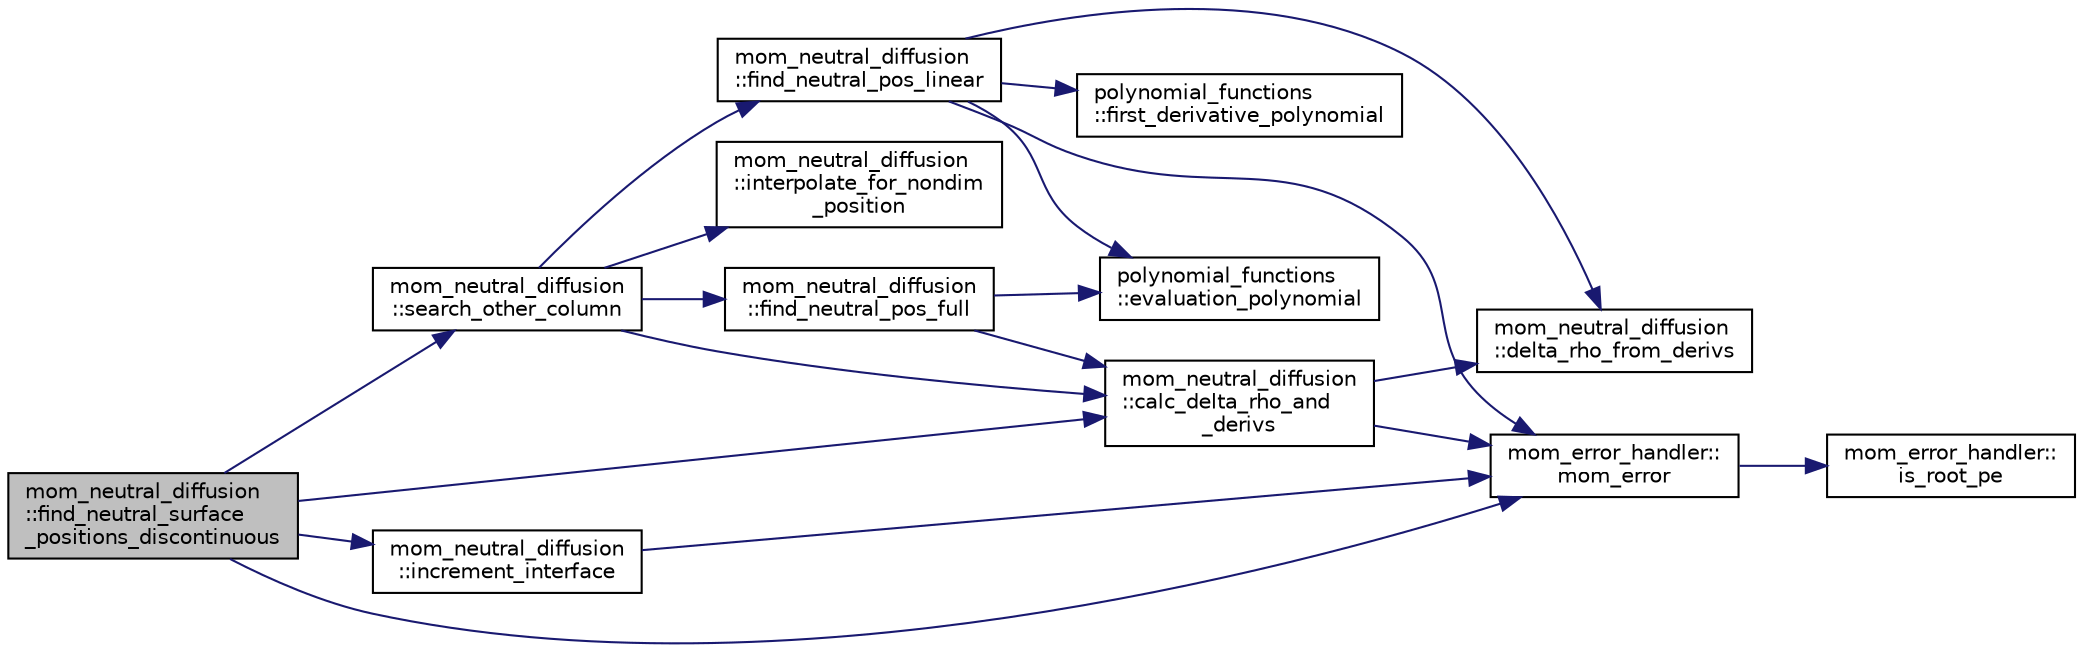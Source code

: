 digraph "mom_neutral_diffusion::find_neutral_surface_positions_discontinuous"
{
 // INTERACTIVE_SVG=YES
 // LATEX_PDF_SIZE
  edge [fontname="Helvetica",fontsize="10",labelfontname="Helvetica",labelfontsize="10"];
  node [fontname="Helvetica",fontsize="10",shape=record];
  rankdir="LR";
  Node1 [label="mom_neutral_diffusion\l::find_neutral_surface\l_positions_discontinuous",height=0.2,width=0.4,color="black", fillcolor="grey75", style="filled", fontcolor="black",tooltip="Higher order version of find_neutral_surface_positions. Returns positions within left/right columns o..."];
  Node1 -> Node2 [color="midnightblue",fontsize="10",style="solid",fontname="Helvetica"];
  Node2 [label="mom_neutral_diffusion\l::calc_delta_rho_and\l_derivs",height=0.2,width=0.4,color="black", fillcolor="white", style="filled",URL="$namespacemom__neutral__diffusion.html#a096623adeec0973cbb99cb9048946ad3",tooltip="Calculate the difference in density between two points in a variety of ways."];
  Node2 -> Node3 [color="midnightblue",fontsize="10",style="solid",fontname="Helvetica"];
  Node3 [label="mom_neutral_diffusion\l::delta_rho_from_derivs",height=0.2,width=0.4,color="black", fillcolor="white", style="filled",URL="$namespacemom__neutral__diffusion.html#ae0420673e01c23b26e87dc68317347a1",tooltip="Calculate delta rho from derivatives and gradients of properties ."];
  Node2 -> Node4 [color="midnightblue",fontsize="10",style="solid",fontname="Helvetica"];
  Node4 [label="mom_error_handler::\lmom_error",height=0.2,width=0.4,color="black", fillcolor="white", style="filled",URL="$namespacemom__error__handler.html#a460cfb79a06c29fc249952c2a3710d67",tooltip="This provides a convenient interface for writing an mpp_error message with run-time filter based on a..."];
  Node4 -> Node5 [color="midnightblue",fontsize="10",style="solid",fontname="Helvetica"];
  Node5 [label="mom_error_handler::\lis_root_pe",height=0.2,width=0.4,color="black", fillcolor="white", style="filled",URL="$namespacemom__error__handler.html#ad5f00a53059c72fe2332d1436c80ca71",tooltip="This returns .true. if the current PE is the root PE."];
  Node1 -> Node6 [color="midnightblue",fontsize="10",style="solid",fontname="Helvetica"];
  Node6 [label="mom_neutral_diffusion\l::increment_interface",height=0.2,width=0.4,color="black", fillcolor="white", style="filled",URL="$namespacemom__neutral__diffusion.html#aa8a9c4a6e7e96ae356f913d4e8611f17",tooltip="Increments the interface which was just connected and also set flags if the bottom is reached."];
  Node6 -> Node4 [color="midnightblue",fontsize="10",style="solid",fontname="Helvetica"];
  Node1 -> Node4 [color="midnightblue",fontsize="10",style="solid",fontname="Helvetica"];
  Node1 -> Node7 [color="midnightblue",fontsize="10",style="solid",fontname="Helvetica"];
  Node7 [label="mom_neutral_diffusion\l::search_other_column",height=0.2,width=0.4,color="black", fillcolor="white", style="filled",URL="$namespacemom__neutral__diffusion.html#a2952cbcce84dbdae01fce09240f819c5",tooltip="Searches the \"other\" (searched) column for the position of the neutral surface."];
  Node7 -> Node2 [color="midnightblue",fontsize="10",style="solid",fontname="Helvetica"];
  Node7 -> Node8 [color="midnightblue",fontsize="10",style="solid",fontname="Helvetica"];
  Node8 [label="mom_neutral_diffusion\l::find_neutral_pos_full",height=0.2,width=0.4,color="black", fillcolor="white", style="filled",URL="$namespacemom__neutral__diffusion.html#a8bef35a99b64bf7afad086a557ba7c1d",tooltip="Use the full equation of state to calculate the difference in locally referenced potential density...."];
  Node8 -> Node2 [color="midnightblue",fontsize="10",style="solid",fontname="Helvetica"];
  Node8 -> Node9 [color="midnightblue",fontsize="10",style="solid",fontname="Helvetica"];
  Node9 [label="polynomial_functions\l::evaluation_polynomial",height=0.2,width=0.4,color="black", fillcolor="white", style="filled",URL="$namespacepolynomial__functions.html#adb2b5d18db527314545e8e21638a2872",tooltip="Pointwise evaluation of a polynomial at x."];
  Node7 -> Node10 [color="midnightblue",fontsize="10",style="solid",fontname="Helvetica"];
  Node10 [label="mom_neutral_diffusion\l::find_neutral_pos_linear",height=0.2,width=0.4,color="black", fillcolor="white", style="filled",URL="$namespacemom__neutral__diffusion.html#ae7f1b4822d5d24548770e48c620a7b6f",tooltip="Search a layer to find where delta_rho = 0 based on a linear interpolation of alpha and beta of the t..."];
  Node10 -> Node3 [color="midnightblue",fontsize="10",style="solid",fontname="Helvetica"];
  Node10 -> Node9 [color="midnightblue",fontsize="10",style="solid",fontname="Helvetica"];
  Node10 -> Node11 [color="midnightblue",fontsize="10",style="solid",fontname="Helvetica"];
  Node11 [label="polynomial_functions\l::first_derivative_polynomial",height=0.2,width=0.4,color="black", fillcolor="white", style="filled",URL="$namespacepolynomial__functions.html#a38462b1bc63d3f1f441e4d340c2b4627",tooltip="Calculates the first derivative of a polynomial evaluated at a point x."];
  Node10 -> Node4 [color="midnightblue",fontsize="10",style="solid",fontname="Helvetica"];
  Node7 -> Node12 [color="midnightblue",fontsize="10",style="solid",fontname="Helvetica"];
  Node12 [label="mom_neutral_diffusion\l::interpolate_for_nondim\l_position",height=0.2,width=0.4,color="black", fillcolor="white", style="filled",URL="$namespacemom__neutral__diffusion.html#a666836e70bdae7ef4ec271246cf91993",tooltip="Returns the non-dimensional position between Pneg and Ppos where the interpolated density difference ..."];
}

